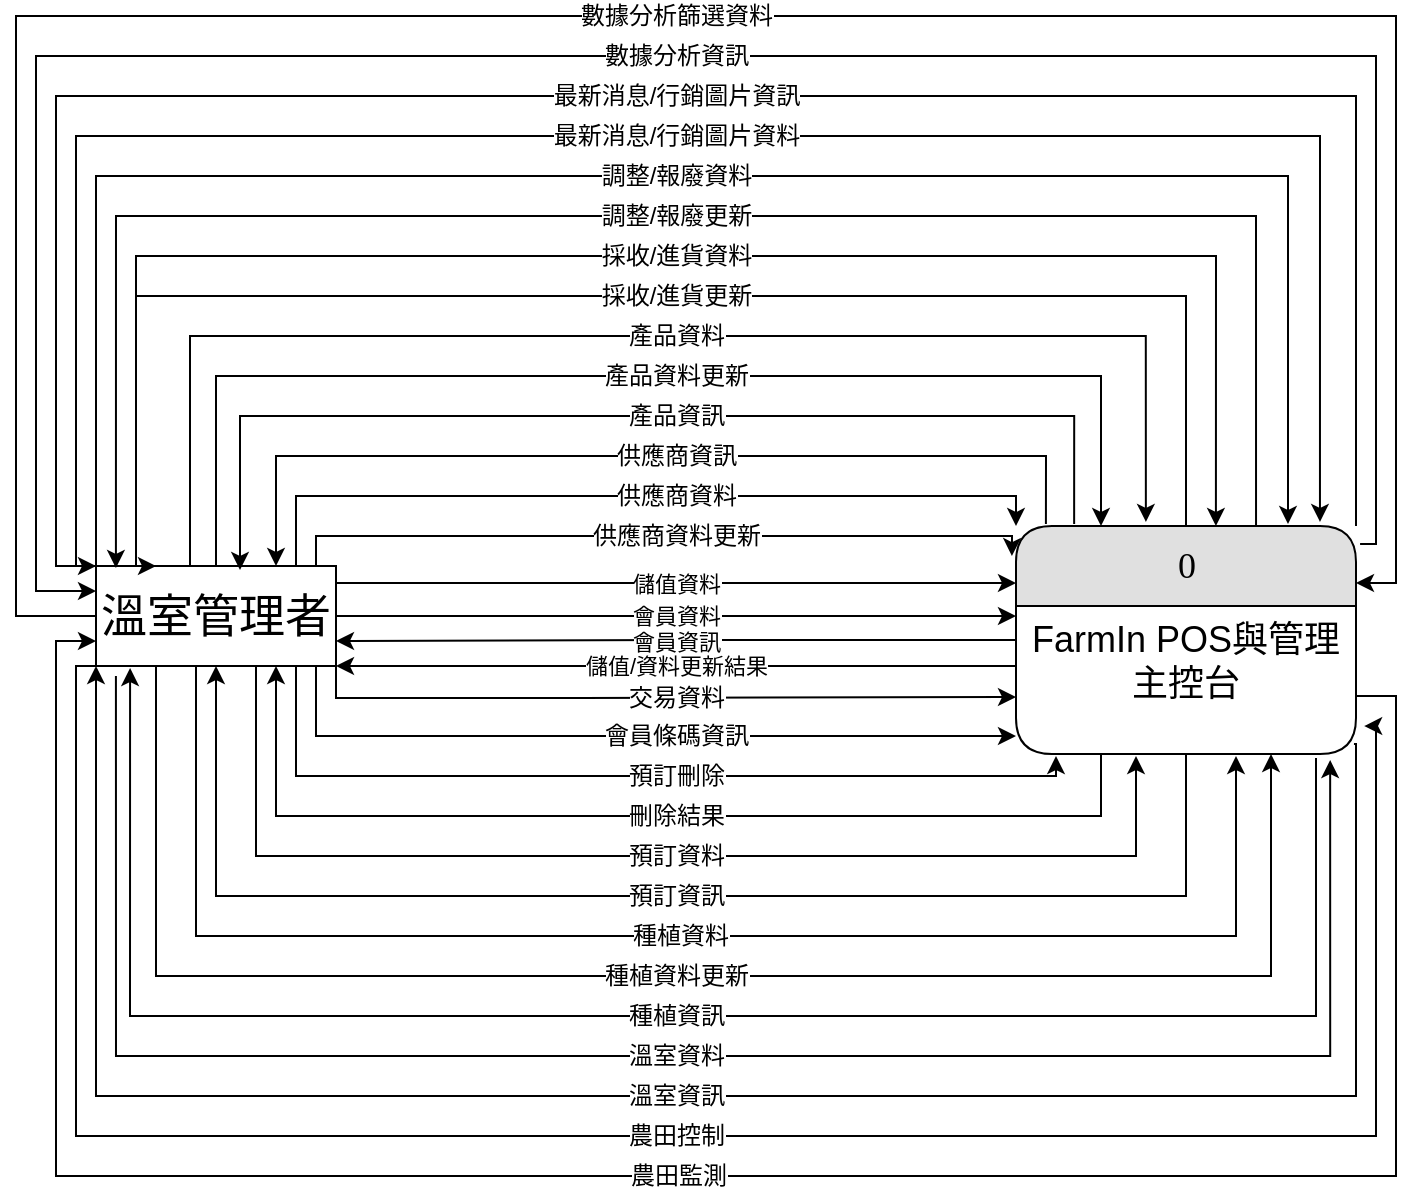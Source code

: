 <mxfile version="12.9.13" type="device"><diagram name="Page-1" id="52a04d89-c75d-2922-d76d-85b35f80e030"><mxGraphModel dx="1086" dy="806" grid="1" gridSize="10" guides="1" tooltips="1" connect="1" arrows="1" fold="1" page="1" pageScale="1" pageWidth="1100" pageHeight="850" background="#ffffff" math="0" shadow="0"><root><mxCell id="0"/><mxCell id="1" parent="0"/><mxCell id="2aMVcPmoj4zhmwvGRBKr-1" value="0" style="swimlane;html=1;fontStyle=0;childLayout=stackLayout;horizontal=1;startSize=40;fillColor=#e0e0e0;horizontalStack=0;resizeParent=1;resizeLast=0;collapsible=1;marginBottom=0;swimlaneFillColor=#ffffff;align=center;rounded=1;shadow=0;comic=0;labelBackgroundColor=none;strokeWidth=1;fontFamily=Verdana;fontSize=18;" parent="1" vertex="1"><mxGeometry x="800" y="425" width="170" height="114" as="geometry"><mxRectangle x="420" y="240" width="40" height="40" as="alternateBounds"/></mxGeometry></mxCell><mxCell id="2aMVcPmoj4zhmwvGRBKr-2" value="FarmIn POS與管理主控台" style="text;html=1;strokeColor=none;fillColor=none;spacingLeft=4;spacingRight=4;whiteSpace=wrap;overflow=hidden;rotatable=0;points=[[0,0.5],[1,0.5]];portConstraint=eastwest;align=center;fontSize=18;" parent="2aMVcPmoj4zhmwvGRBKr-1" vertex="1"><mxGeometry y="40" width="170" height="74" as="geometry"/></mxCell><mxCell id="ogtk0gZxfgyTrQ3fIgYi-1" value="儲值資料" style="edgeStyle=orthogonalEdgeStyle;rounded=0;orthogonalLoop=1;jettySize=auto;html=1;entryX=0;entryY=0.25;entryDx=0;entryDy=0;" parent="1" source="ogtk0gZxfgyTrQ3fIgYi-15" target="2aMVcPmoj4zhmwvGRBKr-1" edge="1"><mxGeometry relative="1" as="geometry"><mxPoint x="780" y="410" as="targetPoint"/><Array as="points"><mxPoint x="640" y="454"/></Array></mxGeometry></mxCell><mxCell id="ogtk0gZxfgyTrQ3fIgYi-2" value="會員資料" style="edgeStyle=orthogonalEdgeStyle;rounded=0;orthogonalLoop=1;jettySize=auto;html=1;" parent="1" source="ogtk0gZxfgyTrQ3fIgYi-15" edge="1"><mxGeometry relative="1" as="geometry"><mxPoint x="800" y="470" as="targetPoint"/><Array as="points"><mxPoint x="630" y="470"/><mxPoint x="630" y="470"/></Array></mxGeometry></mxCell><mxCell id="ogtk0gZxfgyTrQ3fIgYi-3" value="產品資料" style="edgeStyle=orthogonalEdgeStyle;rounded=0;orthogonalLoop=1;jettySize=auto;html=1;entryX=0.382;entryY=-0.018;entryDx=0;entryDy=0;horizontal=1;fontSize=12;entryPerimeter=0;" parent="1" source="ogtk0gZxfgyTrQ3fIgYi-15" target="2aMVcPmoj4zhmwvGRBKr-1" edge="1"><mxGeometry x="0.044" relative="1" as="geometry"><mxPoint x="387.08" y="226.024" as="targetPoint"/><Array as="points"><mxPoint x="387" y="330"/><mxPoint x="865" y="330"/></Array><mxPoint as="offset"/></mxGeometry></mxCell><mxCell id="ogtk0gZxfgyTrQ3fIgYi-4" value="產品資料更新" style="edgeStyle=orthogonalEdgeStyle;rounded=0;orthogonalLoop=1;jettySize=auto;html=1;entryX=0.25;entryY=0;entryDx=0;entryDy=0;horizontal=1;fontSize=12;" parent="1" source="ogtk0gZxfgyTrQ3fIgYi-15" target="2aMVcPmoj4zhmwvGRBKr-1" edge="1"><mxGeometry x="0.061" relative="1" as="geometry"><mxPoint x="400" y="225" as="targetPoint"/><Array as="points"><mxPoint x="400" y="350"/><mxPoint x="843" y="350"/></Array><mxPoint as="offset"/></mxGeometry></mxCell><mxCell id="ogtk0gZxfgyTrQ3fIgYi-5" value="供應商資料" style="edgeStyle=orthogonalEdgeStyle;rounded=0;orthogonalLoop=1;jettySize=auto;html=1;fontSize=12;entryX=0;entryY=0;entryDx=0;entryDy=0;" parent="1" source="ogtk0gZxfgyTrQ3fIgYi-15" target="2aMVcPmoj4zhmwvGRBKr-1" edge="1"><mxGeometry x="0.098" relative="1" as="geometry"><mxPoint x="550" y="342.5" as="targetPoint"/><Array as="points"><mxPoint x="440" y="410"/><mxPoint x="800" y="410"/></Array><mxPoint as="offset"/></mxGeometry></mxCell><mxCell id="ogtk0gZxfgyTrQ3fIgYi-6" value="供應商資料更新" style="edgeStyle=orthogonalEdgeStyle;rounded=0;orthogonalLoop=1;jettySize=auto;html=1;fontSize=12;entryX=-0.012;entryY=0.132;entryDx=0;entryDy=0;entryPerimeter=0;" parent="1" source="ogtk0gZxfgyTrQ3fIgYi-15" target="2aMVcPmoj4zhmwvGRBKr-1" edge="1"><mxGeometry x="0.045" relative="1" as="geometry"><mxPoint x="550" y="365" as="targetPoint"/><Array as="points"><mxPoint x="450" y="430"/><mxPoint x="798" y="430"/></Array><mxPoint as="offset"/></mxGeometry></mxCell><mxCell id="ogtk0gZxfgyTrQ3fIgYi-7" value="採收/進貨資料" style="edgeStyle=orthogonalEdgeStyle;rounded=0;orthogonalLoop=1;jettySize=auto;html=1;entryX=0.588;entryY=0;entryDx=0;entryDy=0;fontSize=12;entryPerimeter=0;" parent="1" source="ogtk0gZxfgyTrQ3fIgYi-15" target="2aMVcPmoj4zhmwvGRBKr-1" edge="1"><mxGeometry x="0.024" relative="1" as="geometry"><Array as="points"><mxPoint x="360" y="290"/><mxPoint x="900" y="290"/></Array><mxPoint as="offset"/><mxPoint x="260" y="320" as="targetPoint"/></mxGeometry></mxCell><mxCell id="ogtk0gZxfgyTrQ3fIgYi-8" value="調整/報廢資料" style="edgeStyle=orthogonalEdgeStyle;rounded=0;orthogonalLoop=1;jettySize=auto;html=1;entryX=0.8;entryY=-0.009;entryDx=0;entryDy=0;fontSize=12;entryPerimeter=0;" parent="1" source="ogtk0gZxfgyTrQ3fIgYi-15" target="2aMVcPmoj4zhmwvGRBKr-1" edge="1"><mxGeometry x="0.005" relative="1" as="geometry"><Array as="points"><mxPoint x="340" y="250"/><mxPoint x="936" y="250"/></Array><mxPoint as="offset"/><mxPoint x="260" y="365" as="targetPoint"/></mxGeometry></mxCell><mxCell id="ogtk0gZxfgyTrQ3fIgYi-9" value="種植資料" style="edgeStyle=orthogonalEdgeStyle;rounded=0;orthogonalLoop=1;jettySize=auto;html=1;fontSize=12;exitX=0.367;exitY=0.98;exitDx=0;exitDy=0;exitPerimeter=0;" parent="1" source="ogtk0gZxfgyTrQ3fIgYi-15" edge="1"><mxGeometry x="0.02" relative="1" as="geometry"><mxPoint x="910" y="540" as="targetPoint"/><Array as="points"><mxPoint x="390" y="494"/><mxPoint x="390" y="630"/><mxPoint x="910" y="630"/></Array><mxPoint as="offset"/></mxGeometry></mxCell><mxCell id="ogtk0gZxfgyTrQ3fIgYi-10" value="種植資料更新" style="edgeStyle=orthogonalEdgeStyle;rounded=0;orthogonalLoop=1;jettySize=auto;html=1;entryX=0.75;entryY=1;entryDx=0;entryDy=0;fontSize=12;exitX=0.25;exitY=1;exitDx=0;exitDy=0;" parent="1" source="ogtk0gZxfgyTrQ3fIgYi-15" target="2aMVcPmoj4zhmwvGRBKr-1" edge="1"><mxGeometry x="0.008" relative="1" as="geometry"><mxPoint x="200" y="470.0" as="targetPoint"/><Array as="points"><mxPoint x="370" y="650"/><mxPoint x="928" y="650"/></Array><mxPoint as="offset"/></mxGeometry></mxCell><mxCell id="ogtk0gZxfgyTrQ3fIgYi-11" value="預訂資料" style="edgeStyle=orthogonalEdgeStyle;rounded=0;orthogonalLoop=1;jettySize=auto;html=1;fontSize=12;exitX=0.25;exitY=1;exitDx=0;exitDy=0;" parent="1" source="ogtk0gZxfgyTrQ3fIgYi-15" edge="1"><mxGeometry x="0.118" relative="1" as="geometry"><Array as="points"><mxPoint x="420" y="495"/><mxPoint x="420" y="590"/><mxPoint x="860" y="590"/></Array><mxPoint x="860" y="540" as="targetPoint"/><mxPoint as="offset"/></mxGeometry></mxCell><mxCell id="ogtk0gZxfgyTrQ3fIgYi-12" value="交易資料" style="edgeStyle=orthogonalEdgeStyle;rounded=0;orthogonalLoop=1;jettySize=auto;html=1;entryX=0;entryY=0.75;entryDx=0;entryDy=0;fontSize=12;exitX=0.867;exitY=1;exitDx=0;exitDy=0;exitPerimeter=0;" parent="1" source="ogtk0gZxfgyTrQ3fIgYi-15" target="2aMVcPmoj4zhmwvGRBKr-1" edge="1"><mxGeometry x="0.086" relative="1" as="geometry"><Array as="points"><mxPoint x="460" y="495"/><mxPoint x="460" y="511"/><mxPoint x="583" y="511"/></Array><mxPoint x="582.5" y="625" as="targetPoint"/><mxPoint as="offset"/></mxGeometry></mxCell><mxCell id="ogtk0gZxfgyTrQ3fIgYi-13" value="會員條碼資訊" style="edgeStyle=orthogonalEdgeStyle;rounded=0;orthogonalLoop=1;jettySize=auto;html=1;fontSize=12;exitX=0.75;exitY=1;exitDx=0;exitDy=0;" parent="1" source="ogtk0gZxfgyTrQ3fIgYi-15" edge="1"><mxGeometry x="0.161" relative="1" as="geometry"><Array as="points"><mxPoint x="450" y="495"/><mxPoint x="450" y="530"/></Array><mxPoint x="800" y="530" as="targetPoint"/><mxPoint as="offset"/></mxGeometry></mxCell><mxCell id="ogtk0gZxfgyTrQ3fIgYi-14" value="預訂刪除" style="edgeStyle=orthogonalEdgeStyle;rounded=0;orthogonalLoop=1;jettySize=auto;html=1;fontSize=12;" parent="1" source="ogtk0gZxfgyTrQ3fIgYi-15" edge="1"><mxGeometry x="0.101" relative="1" as="geometry"><Array as="points"><mxPoint x="440" y="550"/><mxPoint x="820" y="550"/></Array><mxPoint x="820" y="540" as="targetPoint"/><mxPoint as="offset"/></mxGeometry></mxCell><mxCell id="ogtk0gZxfgyTrQ3fIgYi-15" value="溫室管理者" style="whiteSpace=wrap;html=1;rounded=0;shadow=0;comic=0;labelBackgroundColor=none;strokeWidth=1;fontFamily=Verdana;fontSize=23;align=center;" parent="1" vertex="1"><mxGeometry x="340" y="445" width="120" height="50" as="geometry"/></mxCell><mxCell id="ogtk0gZxfgyTrQ3fIgYi-16" value="會員資訊" style="edgeStyle=orthogonalEdgeStyle;rounded=0;orthogonalLoop=1;jettySize=auto;html=1;entryX=1;entryY=0.75;entryDx=0;entryDy=0;exitX=0;exitY=0.5;exitDx=0;exitDy=0;" parent="1" source="2aMVcPmoj4zhmwvGRBKr-1" target="ogtk0gZxfgyTrQ3fIgYi-15" edge="1"><mxGeometry relative="1" as="geometry"><Array as="points"/><mxPoint x="600" y="482.517" as="sourcePoint"/></mxGeometry></mxCell><mxCell id="ogtk0gZxfgyTrQ3fIgYi-17" value="儲值/資料更新結果" style="edgeStyle=orthogonalEdgeStyle;rounded=0;orthogonalLoop=1;jettySize=auto;html=1;entryX=1;entryY=1;entryDx=0;entryDy=0;" parent="1" target="ogtk0gZxfgyTrQ3fIgYi-15" edge="1"><mxGeometry x="0.412" y="-70" relative="1" as="geometry"><Array as="points"><mxPoint x="560" y="495"/><mxPoint x="560" y="495"/></Array><mxPoint x="800" y="495" as="sourcePoint"/><mxPoint x="70" y="70" as="offset"/></mxGeometry></mxCell><mxCell id="ogtk0gZxfgyTrQ3fIgYi-18" value="供應商資訊" style="edgeStyle=orthogonalEdgeStyle;rounded=0;orthogonalLoop=1;jettySize=auto;html=1;entryX=0.75;entryY=0;entryDx=0;entryDy=0;fontSize=12;exitX=0.088;exitY=-0.009;exitDx=0;exitDy=0;exitPerimeter=0;" parent="1" source="2aMVcPmoj4zhmwvGRBKr-1" target="ogtk0gZxfgyTrQ3fIgYi-15" edge="1"><mxGeometry x="-0.076" relative="1" as="geometry"><mxPoint as="offset"/><mxPoint x="550" y="320.034" as="sourcePoint"/><Array as="points"><mxPoint x="815" y="390"/><mxPoint x="430" y="390"/></Array></mxGeometry></mxCell><mxCell id="ogtk0gZxfgyTrQ3fIgYi-19" value="產品資訊" style="edgeStyle=orthogonalEdgeStyle;rounded=0;orthogonalLoop=1;jettySize=auto;html=1;entryX=0.6;entryY=0.04;entryDx=0;entryDy=0;horizontal=1;fontSize=12;entryPerimeter=0;exitX=0.171;exitY=-0.009;exitDx=0;exitDy=0;exitPerimeter=0;" parent="1" source="2aMVcPmoj4zhmwvGRBKr-1" target="ogtk0gZxfgyTrQ3fIgYi-15" edge="1"><mxGeometry x="-0.076" relative="1" as="geometry"><Array as="points"><mxPoint x="829" y="370"/><mxPoint x="412" y="370"/></Array><mxPoint x="412.034" y="225" as="sourcePoint"/><mxPoint as="offset"/></mxGeometry></mxCell><mxCell id="ogtk0gZxfgyTrQ3fIgYi-20" value="採收/進貨更新" style="edgeStyle=orthogonalEdgeStyle;rounded=0;orthogonalLoop=1;jettySize=auto;html=1;entryX=0.25;entryY=0;entryDx=0;entryDy=0;fontSize=12;exitX=0.5;exitY=0;exitDx=0;exitDy=0;" parent="1" source="2aMVcPmoj4zhmwvGRBKr-1" target="ogtk0gZxfgyTrQ3fIgYi-15" edge="1"><mxGeometry x="-0.057" relative="1" as="geometry"><Array as="points"><mxPoint x="885" y="310"/><mxPoint x="360" y="310"/><mxPoint x="360" y="445"/></Array><mxPoint as="offset"/><mxPoint x="320" y="220" as="sourcePoint"/></mxGeometry></mxCell><mxCell id="ogtk0gZxfgyTrQ3fIgYi-21" value="調整/報廢更新" style="edgeStyle=orthogonalEdgeStyle;rounded=0;orthogonalLoop=1;jettySize=auto;html=1;entryX=0.083;entryY=0.02;entryDx=0;entryDy=0;entryPerimeter=0;fontSize=12;exitX=0.706;exitY=0;exitDx=0;exitDy=0;exitPerimeter=0;" parent="1" source="2aMVcPmoj4zhmwvGRBKr-1" target="ogtk0gZxfgyTrQ3fIgYi-15" edge="1"><mxGeometry x="-0.012" relative="1" as="geometry"><Array as="points"><mxPoint x="920" y="270"/><mxPoint x="350" y="270"/></Array><mxPoint as="offset"/><mxPoint x="260" y="345" as="sourcePoint"/></mxGeometry></mxCell><mxCell id="ogtk0gZxfgyTrQ3fIgYi-22" value="種植資訊" style="edgeStyle=orthogonalEdgeStyle;rounded=0;orthogonalLoop=1;jettySize=auto;html=1;entryX=0.142;entryY=1.02;entryDx=0;entryDy=0;fontSize=12;entryPerimeter=0;" parent="1" target="ogtk0gZxfgyTrQ3fIgYi-15" edge="1"><mxGeometry x="0.002" relative="1" as="geometry"><Array as="points"><mxPoint x="950" y="670"/><mxPoint x="357" y="670"/></Array><mxPoint x="950" y="541" as="sourcePoint"/><mxPoint as="offset"/></mxGeometry></mxCell><mxCell id="ogtk0gZxfgyTrQ3fIgYi-23" value="預訂資訊" style="edgeStyle=orthogonalEdgeStyle;rounded=0;orthogonalLoop=1;jettySize=auto;html=1;fontSize=12;entryX=0.5;entryY=1;entryDx=0;entryDy=0;exitX=0.5;exitY=1;exitDx=0;exitDy=0;" parent="1" source="2aMVcPmoj4zhmwvGRBKr-1" target="ogtk0gZxfgyTrQ3fIgYi-15" edge="1"><mxGeometry x="-0.028" relative="1" as="geometry"><mxPoint x="300" y="680" as="sourcePoint"/><mxPoint x="400" y="560" as="targetPoint"/><Array as="points"><mxPoint x="885" y="610"/><mxPoint x="400" y="610"/></Array><mxPoint as="offset"/></mxGeometry></mxCell><mxCell id="ogtk0gZxfgyTrQ3fIgYi-24" value="刪除結果" style="edgeStyle=orthogonalEdgeStyle;rounded=0;orthogonalLoop=1;jettySize=auto;html=1;entryX=0.75;entryY=1;entryDx=0;entryDy=0;fontSize=12;exitX=0.25;exitY=1;exitDx=0;exitDy=0;" parent="1" source="2aMVcPmoj4zhmwvGRBKr-1" target="ogtk0gZxfgyTrQ3fIgYi-15" edge="1"><mxGeometry x="-0.061" relative="1" as="geometry"><Array as="points"><mxPoint x="843" y="570"/><mxPoint x="430" y="570"/></Array><mxPoint x="240.034" y="625" as="sourcePoint"/><mxPoint as="offset"/></mxGeometry></mxCell><mxCell id="PLcY-O4hmf-jLdzYdVX1-1" value="最新消息/行銷圖片資料" style="edgeStyle=orthogonalEdgeStyle;rounded=0;orthogonalLoop=1;jettySize=auto;html=1;entryX=0.894;entryY=-0.018;entryDx=0;entryDy=0;fontSize=12;entryPerimeter=0;fillColor=#f8cecc;strokeColor=#000000;exitX=0;exitY=0;exitDx=0;exitDy=0;" edge="1" parent="1" source="ogtk0gZxfgyTrQ3fIgYi-15" target="2aMVcPmoj4zhmwvGRBKr-1"><mxGeometry x="0.01" relative="1" as="geometry"><Array as="points"><mxPoint x="330" y="445"/><mxPoint x="330" y="230"/><mxPoint x="952" y="230"/></Array><mxPoint as="offset"/><mxPoint x="889.96" y="225" as="targetPoint"/><mxPoint x="300" y="270" as="sourcePoint"/></mxGeometry></mxCell><mxCell id="PLcY-O4hmf-jLdzYdVX1-2" value="溫室資料" style="edgeStyle=orthogonalEdgeStyle;rounded=0;orthogonalLoop=1;jettySize=auto;html=1;entryX=0.924;entryY=1.041;entryDx=0;entryDy=0;fontSize=12;entryPerimeter=0;fillColor=#f8cecc;strokeColor=#000000;exitX=0.083;exitY=1.1;exitDx=0;exitDy=0;exitPerimeter=0;" edge="1" parent="1" source="ogtk0gZxfgyTrQ3fIgYi-15" target="2aMVcPmoj4zhmwvGRBKr-2"><mxGeometry x="-0.005" relative="1" as="geometry"><Array as="points"><mxPoint x="350" y="690"/><mxPoint x="957" y="690"/></Array><mxPoint as="offset"/><mxPoint x="816" y="674.036" as="targetPoint"/><mxPoint x="310.0" y="630" as="sourcePoint"/></mxGeometry></mxCell><mxCell id="PLcY-O4hmf-jLdzYdVX1-3" value="數據分析篩選資料" style="edgeStyle=orthogonalEdgeStyle;rounded=0;orthogonalLoop=1;jettySize=auto;html=1;fontSize=12;fillColor=#f8cecc;strokeColor=#000000;entryX=1;entryY=0.25;entryDx=0;entryDy=0;fontColor=#000000;exitX=0;exitY=0.5;exitDx=0;exitDy=0;" edge="1" parent="1" source="ogtk0gZxfgyTrQ3fIgYi-15" target="2aMVcPmoj4zhmwvGRBKr-1"><mxGeometry x="0.005" relative="1" as="geometry"><Array as="points"><mxPoint x="300" y="470"/><mxPoint x="300" y="170"/><mxPoint x="990" y="170"/><mxPoint x="990" y="454"/></Array><mxPoint x="779.49" y="115.536" as="targetPoint"/><mxPoint as="offset"/><mxPoint x="250" y="115" as="sourcePoint"/></mxGeometry></mxCell><mxCell id="PLcY-O4hmf-jLdzYdVX1-4" value="最新消息/行銷圖片資訊" style="edgeStyle=orthogonalEdgeStyle;rounded=0;orthogonalLoop=1;jettySize=auto;html=1;entryX=0;entryY=0;entryDx=0;entryDy=0;fontSize=12;exitX=1;exitY=0;exitDx=0;exitDy=0;fillColor=#f8cecc;strokeColor=#000000;" edge="1" parent="1" source="2aMVcPmoj4zhmwvGRBKr-1" target="ogtk0gZxfgyTrQ3fIgYi-15"><mxGeometry x="-0.009" relative="1" as="geometry"><Array as="points"><mxPoint x="970" y="210"/><mxPoint x="320" y="210"/><mxPoint x="320" y="445"/></Array><mxPoint as="offset"/><mxPoint x="885" y="155" as="sourcePoint"/><mxPoint x="370" y="175" as="targetPoint"/></mxGeometry></mxCell><mxCell id="PLcY-O4hmf-jLdzYdVX1-5" value="溫室資訊" style="edgeStyle=orthogonalEdgeStyle;rounded=0;orthogonalLoop=1;jettySize=auto;html=1;entryX=0;entryY=1;entryDx=0;entryDy=0;fontSize=12;exitX=0.994;exitY=0.932;exitDx=0;exitDy=0;exitPerimeter=0;fillColor=#f8cecc;strokeColor=#000000;" edge="1" parent="1" source="2aMVcPmoj4zhmwvGRBKr-2" target="ogtk0gZxfgyTrQ3fIgYi-15"><mxGeometry x="0.012" relative="1" as="geometry"><Array as="points"><mxPoint x="970" y="534"/><mxPoint x="970" y="710"/><mxPoint x="340" y="710"/></Array><mxPoint as="offset"/><mxPoint x="761.03" y="713.998" as="sourcePoint"/><mxPoint x="291" y="670" as="targetPoint"/></mxGeometry></mxCell><mxCell id="PLcY-O4hmf-jLdzYdVX1-6" value="數據分析資訊" style="edgeStyle=orthogonalEdgeStyle;rounded=0;orthogonalLoop=1;jettySize=auto;html=1;entryX=0;entryY=0.25;entryDx=0;entryDy=0;fontSize=12;fillColor=#f8cecc;strokeColor=#000000;fontColor=#000000;exitX=1.012;exitY=0.079;exitDx=0;exitDy=0;exitPerimeter=0;" edge="1" parent="1" source="2aMVcPmoj4zhmwvGRBKr-1" target="ogtk0gZxfgyTrQ3fIgYi-15"><mxGeometry x="-0.013" relative="1" as="geometry"><Array as="points"><mxPoint x="980" y="434"/><mxPoint x="980" y="190"/><mxPoint x="310" y="190"/><mxPoint x="310" y="458"/></Array><mxPoint x="760" y="180" as="sourcePoint"/><mxPoint as="offset"/><mxPoint x="360" y="140" as="targetPoint"/></mxGeometry></mxCell><mxCell id="PLcY-O4hmf-jLdzYdVX1-7" value="農田監測" style="edgeStyle=orthogonalEdgeStyle;rounded=0;orthogonalLoop=1;jettySize=auto;html=1;entryX=0;entryY=0.75;entryDx=0;entryDy=0;fontSize=12;exitX=1;exitY=0.608;exitDx=0;exitDy=0;exitPerimeter=0;fillColor=#f8cecc;strokeColor=#000000;" edge="1" parent="1" source="2aMVcPmoj4zhmwvGRBKr-2" target="ogtk0gZxfgyTrQ3fIgYi-15"><mxGeometry x="0.018" relative="1" as="geometry"><Array as="points"><mxPoint x="990" y="510"/><mxPoint x="990" y="750"/><mxPoint x="320" y="750"/><mxPoint x="320" y="483"/></Array><mxPoint as="offset"/><mxPoint x="908.98" y="618.968" as="sourcePoint"/><mxPoint x="280" y="580" as="targetPoint"/></mxGeometry></mxCell><mxCell id="PLcY-O4hmf-jLdzYdVX1-9" value="農田控制" style="edgeStyle=orthogonalEdgeStyle;rounded=0;orthogonalLoop=1;jettySize=auto;html=1;entryX=1.024;entryY=0.811;entryDx=0;entryDy=0;fontSize=12;entryPerimeter=0;fillColor=#f8cecc;strokeColor=#000000;exitX=0;exitY=1;exitDx=0;exitDy=0;" edge="1" parent="1" source="ogtk0gZxfgyTrQ3fIgYi-15" target="2aMVcPmoj4zhmwvGRBKr-2"><mxGeometry x="-0.014" relative="1" as="geometry"><Array as="points"><mxPoint x="330" y="495"/><mxPoint x="330" y="730"/><mxPoint x="980" y="730"/><mxPoint x="980" y="525"/></Array><mxPoint as="offset"/><mxPoint x="987.12" y="602.034" as="targetPoint"/><mxPoint x="380.0" y="560" as="sourcePoint"/></mxGeometry></mxCell></root></mxGraphModel></diagram></mxfile>